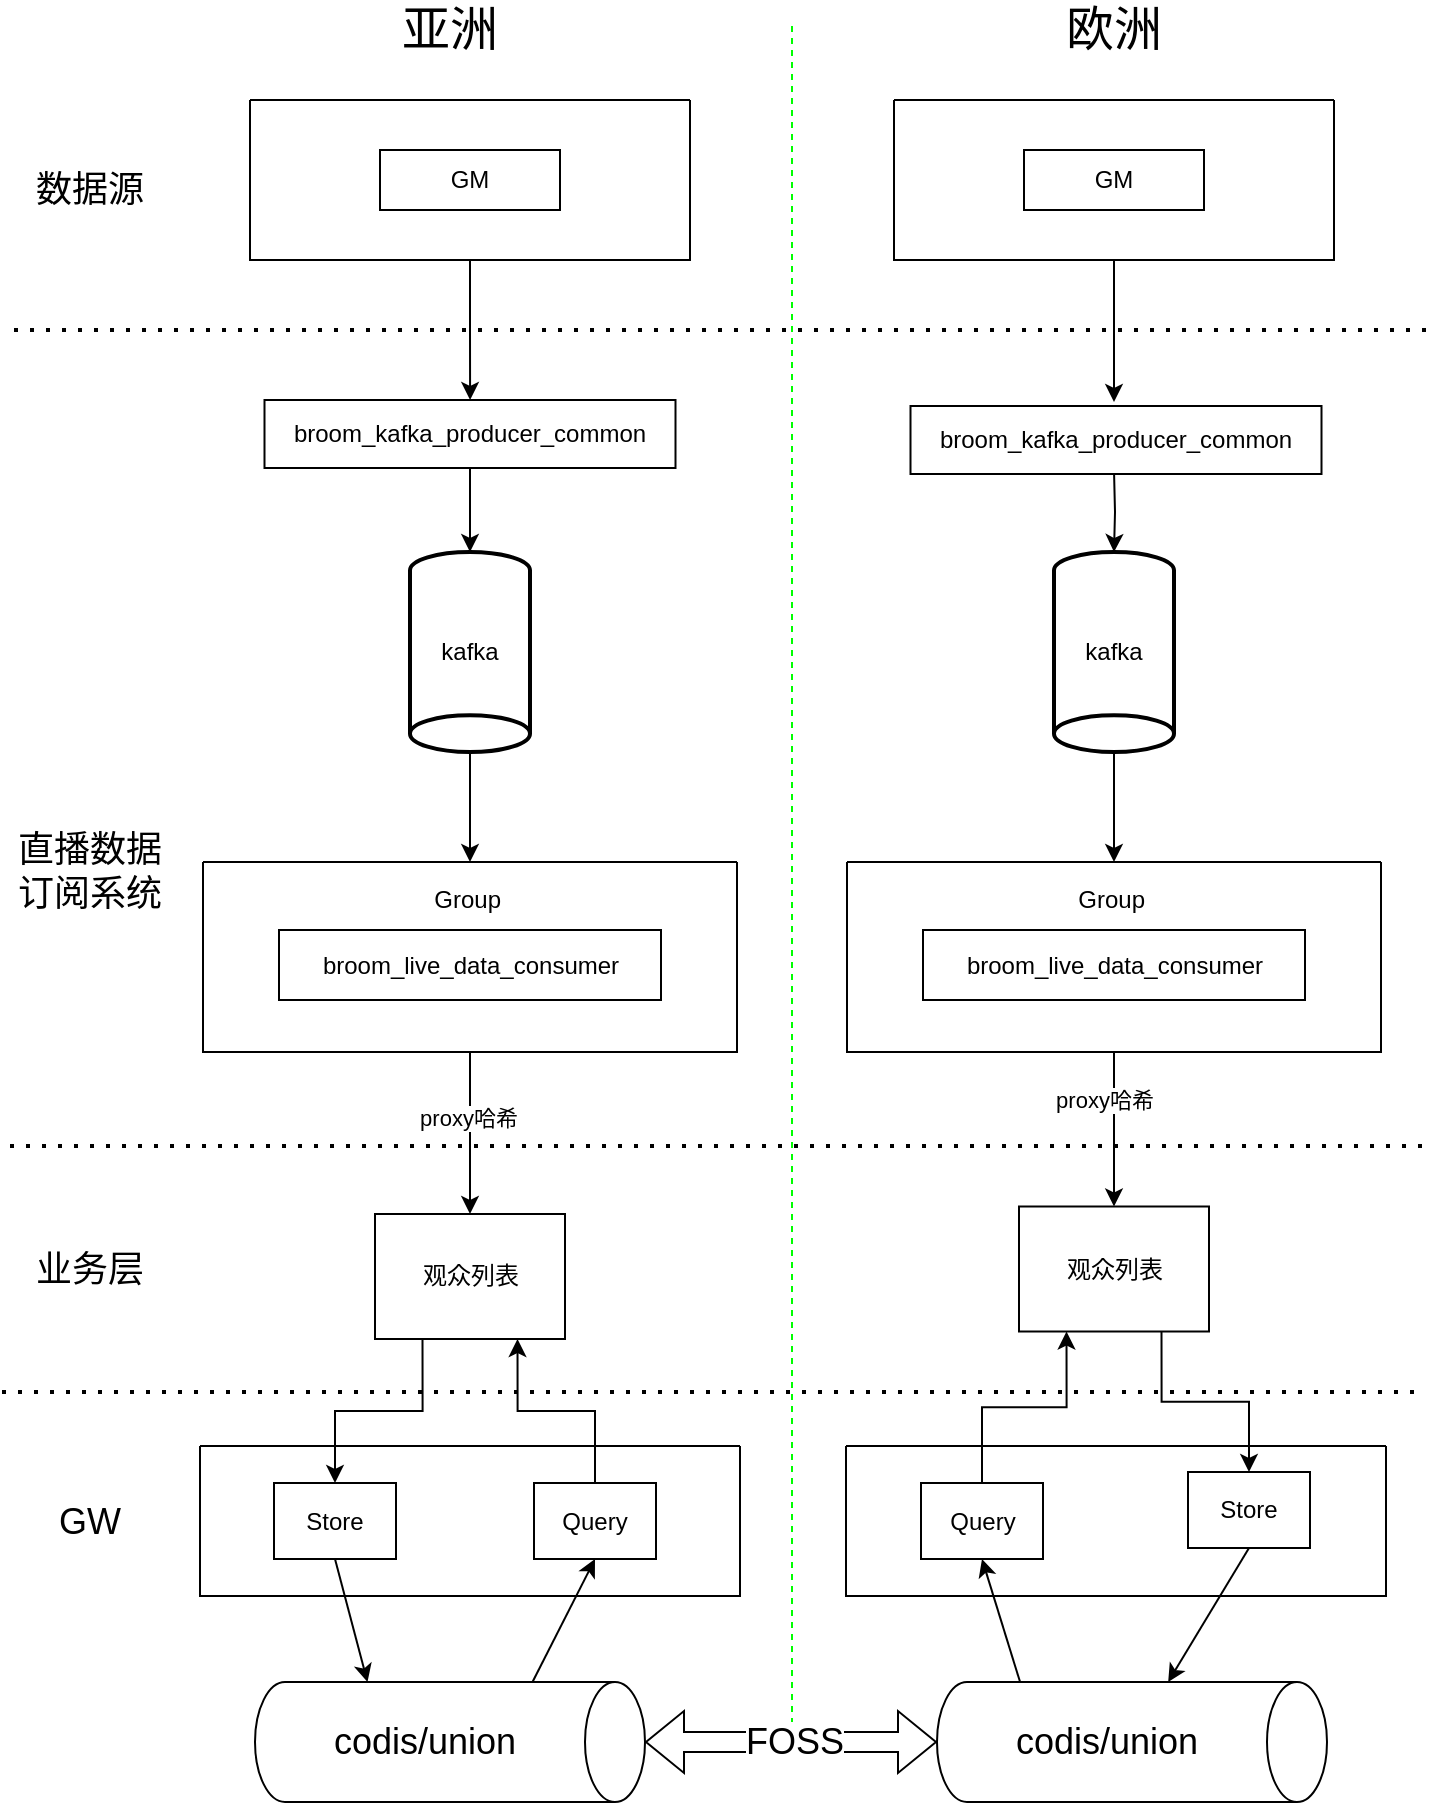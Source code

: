 <mxfile version="20.0.1" type="github">
  <diagram id="gsZYS-V4wySIiN6geGYU" name="Page-1">
    <mxGraphModel dx="1422" dy="771" grid="0" gridSize="10" guides="1" tooltips="1" connect="1" arrows="1" fold="1" page="1" pageScale="1" pageWidth="827" pageHeight="1169" math="0" shadow="0">
      <root>
        <mxCell id="0" />
        <mxCell id="1" parent="0" />
        <mxCell id="m6_ld3KDYOjiRSKoo81R-40" style="edgeStyle=orthogonalEdgeStyle;rounded=0;orthogonalLoop=1;jettySize=auto;html=1;exitX=0.5;exitY=1;exitDx=0;exitDy=0;" parent="1" source="m6_ld3KDYOjiRSKoo81R-1" target="aTzzNSq5OnIPz9EDc39E-1" edge="1">
          <mxGeometry relative="1" as="geometry">
            <mxPoint x="290" y="225" as="targetPoint" />
          </mxGeometry>
        </mxCell>
        <mxCell id="m6_ld3KDYOjiRSKoo81R-1" value="" style="swimlane;startSize=0;" parent="1" vertex="1">
          <mxGeometry x="180" y="100" width="220" height="80" as="geometry" />
        </mxCell>
        <mxCell id="m6_ld3KDYOjiRSKoo81R-2" value="GM" style="rounded=0;whiteSpace=wrap;html=1;" parent="m6_ld3KDYOjiRSKoo81R-1" vertex="1">
          <mxGeometry x="65" y="25" width="90" height="30" as="geometry" />
        </mxCell>
        <mxCell id="aTzzNSq5OnIPz9EDc39E-10" style="edgeStyle=orthogonalEdgeStyle;rounded=0;orthogonalLoop=1;jettySize=auto;html=1;exitX=1;exitY=0.5;exitDx=0;exitDy=0;exitPerimeter=0;" parent="1" source="m6_ld3KDYOjiRSKoo81R-11" target="aTzzNSq5OnIPz9EDc39E-6" edge="1">
          <mxGeometry relative="1" as="geometry" />
        </mxCell>
        <mxCell id="m6_ld3KDYOjiRSKoo81R-11" value="kafka" style="strokeWidth=2;html=1;shape=mxgraph.flowchart.direct_data;whiteSpace=wrap;direction=south;" parent="1" vertex="1">
          <mxGeometry x="260" y="326" width="60" height="100" as="geometry" />
        </mxCell>
        <mxCell id="m6_ld3KDYOjiRSKoo81R-21" value="" style="endArrow=none;dashed=1;html=1;dashPattern=1 3;strokeWidth=2;rounded=0;" parent="1" edge="1">
          <mxGeometry width="50" height="50" relative="1" as="geometry">
            <mxPoint x="62" y="215" as="sourcePoint" />
            <mxPoint x="772" y="215" as="targetPoint" />
          </mxGeometry>
        </mxCell>
        <mxCell id="m6_ld3KDYOjiRSKoo81R-34" value="" style="endArrow=none;dashed=1;html=1;dashPattern=1 3;strokeWidth=2;rounded=0;" parent="1" edge="1">
          <mxGeometry width="50" height="50" relative="1" as="geometry">
            <mxPoint x="60" y="623" as="sourcePoint" />
            <mxPoint x="770" y="623" as="targetPoint" />
          </mxGeometry>
        </mxCell>
        <mxCell id="m6_ld3KDYOjiRSKoo81R-42" value="&lt;font style=&quot;font-size: 18px&quot;&gt;数据源&lt;/font&gt;" style="text;html=1;strokeColor=none;fillColor=none;align=center;verticalAlign=middle;whiteSpace=wrap;rounded=0;" parent="1" vertex="1">
          <mxGeometry x="70" y="130" width="60" height="30" as="geometry" />
        </mxCell>
        <mxCell id="m6_ld3KDYOjiRSKoo81R-44" value="&lt;span style=&quot;font-size: 18px&quot;&gt;直播数据订阅系统&lt;/span&gt;" style="text;html=1;strokeColor=none;fillColor=none;align=center;verticalAlign=middle;whiteSpace=wrap;rounded=0;" parent="1" vertex="1">
          <mxGeometry x="60" y="470" width="80" height="32" as="geometry" />
        </mxCell>
        <mxCell id="m6_ld3KDYOjiRSKoo81R-45" value="&lt;font style=&quot;font-size: 18px&quot;&gt;业务层&lt;br&gt;&lt;/font&gt;" style="text;html=1;strokeColor=none;fillColor=none;align=center;verticalAlign=middle;whiteSpace=wrap;rounded=0;" parent="1" vertex="1">
          <mxGeometry x="60" y="668.5" width="80" height="32" as="geometry" />
        </mxCell>
        <mxCell id="m6_ld3KDYOjiRSKoo81R-47" value="" style="endArrow=none;dashed=1;html=1;rounded=0;fontSize=18;strokeColor=#00FF00;" parent="1" edge="1">
          <mxGeometry width="50" height="50" relative="1" as="geometry">
            <mxPoint x="451" y="930" as="sourcePoint" />
            <mxPoint x="451" y="60" as="targetPoint" />
          </mxGeometry>
        </mxCell>
        <mxCell id="aTzzNSq5OnIPz9EDc39E-14" style="edgeStyle=orthogonalEdgeStyle;rounded=0;orthogonalLoop=1;jettySize=auto;html=1;exitX=1;exitY=0.5;exitDx=0;exitDy=0;exitPerimeter=0;entryX=0.5;entryY=0;entryDx=0;entryDy=0;" parent="1" source="m6_ld3KDYOjiRSKoo81R-54" target="aTzzNSq5OnIPz9EDc39E-11" edge="1">
          <mxGeometry relative="1" as="geometry" />
        </mxCell>
        <mxCell id="m6_ld3KDYOjiRSKoo81R-54" value="kafka" style="strokeWidth=2;html=1;shape=mxgraph.flowchart.direct_data;whiteSpace=wrap;direction=south;" parent="1" vertex="1">
          <mxGeometry x="582" y="326" width="60" height="100" as="geometry" />
        </mxCell>
        <mxCell id="m6_ld3KDYOjiRSKoo81R-66" style="edgeStyle=orthogonalEdgeStyle;rounded=0;orthogonalLoop=1;jettySize=auto;html=1;exitX=0.5;exitY=1;exitDx=0;exitDy=0;entryX=0.5;entryY=0;entryDx=0;entryDy=0;" parent="1" source="m6_ld3KDYOjiRSKoo81R-67" edge="1">
          <mxGeometry relative="1" as="geometry">
            <mxPoint x="612" y="251" as="targetPoint" />
          </mxGeometry>
        </mxCell>
        <mxCell id="m6_ld3KDYOjiRSKoo81R-67" value="" style="swimlane;startSize=0;" parent="1" vertex="1">
          <mxGeometry x="502" y="100" width="220" height="80" as="geometry" />
        </mxCell>
        <mxCell id="m6_ld3KDYOjiRSKoo81R-68" value="GM" style="rounded=0;whiteSpace=wrap;html=1;" parent="m6_ld3KDYOjiRSKoo81R-67" vertex="1">
          <mxGeometry x="65" y="25" width="90" height="30" as="geometry" />
        </mxCell>
        <mxCell id="m6_ld3KDYOjiRSKoo81R-73" value="&lt;font style=&quot;font-size: 24px&quot;&gt;亚洲&lt;/font&gt;" style="text;html=1;strokeColor=none;fillColor=none;align=center;verticalAlign=middle;whiteSpace=wrap;rounded=0;fontSize=18;" parent="1" vertex="1">
          <mxGeometry x="250" y="50" width="60" height="30" as="geometry" />
        </mxCell>
        <mxCell id="m6_ld3KDYOjiRSKoo81R-74" value="&lt;font style=&quot;font-size: 24px&quot;&gt;欧洲&lt;/font&gt;" style="text;html=1;strokeColor=none;fillColor=none;align=center;verticalAlign=middle;whiteSpace=wrap;rounded=0;fontSize=18;" parent="1" vertex="1">
          <mxGeometry x="582" y="50" width="60" height="30" as="geometry" />
        </mxCell>
        <mxCell id="m6_ld3KDYOjiRSKoo81R-81" style="edgeStyle=none;rounded=0;orthogonalLoop=1;jettySize=auto;html=1;exitX=0.5;exitY=0;exitDx=0;exitDy=0;exitPerimeter=0;fontSize=18;strokeColor=#000000;shape=flexArrow;startArrow=block;" parent="1" source="m6_ld3KDYOjiRSKoo81R-79" target="m6_ld3KDYOjiRSKoo81R-80" edge="1">
          <mxGeometry relative="1" as="geometry" />
        </mxCell>
        <mxCell id="m6_ld3KDYOjiRSKoo81R-82" value="FOSS" style="edgeLabel;html=1;align=center;verticalAlign=middle;resizable=0;points=[];fontSize=18;" parent="m6_ld3KDYOjiRSKoo81R-81" vertex="1" connectable="0">
          <mxGeometry x="0.152" y="-1" relative="1" as="geometry">
            <mxPoint x="-10" y="-1" as="offset" />
          </mxGeometry>
        </mxCell>
        <mxCell id="m6_ld3KDYOjiRSKoo81R-108" style="edgeStyle=none;rounded=0;orthogonalLoop=1;jettySize=auto;html=1;exitX=0;exitY=0;exitDx=0;exitDy=56.25;exitPerimeter=0;entryX=0.5;entryY=1;entryDx=0;entryDy=0;fontSize=18;startArrow=none;startFill=0;strokeColor=#000000;" parent="1" source="m6_ld3KDYOjiRSKoo81R-79" target="m6_ld3KDYOjiRSKoo81R-84" edge="1">
          <mxGeometry relative="1" as="geometry" />
        </mxCell>
        <mxCell id="m6_ld3KDYOjiRSKoo81R-79" value="&lt;span&gt;codis/union&lt;/span&gt;" style="shape=cylinder3;whiteSpace=wrap;html=1;boundedLbl=1;backgroundOutline=1;size=15;fontSize=18;direction=south;" parent="1" vertex="1">
          <mxGeometry x="182.5" y="891" width="195" height="60" as="geometry" />
        </mxCell>
        <mxCell id="m6_ld3KDYOjiRSKoo81R-80" value="&lt;span&gt;codis/union&lt;/span&gt;" style="shape=cylinder3;whiteSpace=wrap;html=1;boundedLbl=1;backgroundOutline=1;size=15;fontSize=18;direction=south;" parent="1" vertex="1">
          <mxGeometry x="523.5" y="891" width="195" height="60" as="geometry" />
        </mxCell>
        <mxCell id="m6_ld3KDYOjiRSKoo81R-83" value="" style="swimlane;startSize=0;" parent="1" vertex="1">
          <mxGeometry x="155" y="773" width="270" height="75" as="geometry" />
        </mxCell>
        <mxCell id="m6_ld3KDYOjiRSKoo81R-84" value="Query" style="rounded=0;whiteSpace=wrap;html=1;" parent="m6_ld3KDYOjiRSKoo81R-83" vertex="1">
          <mxGeometry x="167" y="18.5" width="61" height="38" as="geometry" />
        </mxCell>
        <mxCell id="m6_ld3KDYOjiRSKoo81R-86" value="Store" style="rounded=0;whiteSpace=wrap;html=1;" parent="m6_ld3KDYOjiRSKoo81R-83" vertex="1">
          <mxGeometry x="37" y="18.5" width="61" height="38" as="geometry" />
        </mxCell>
        <mxCell id="m6_ld3KDYOjiRSKoo81R-85" value="&lt;font style=&quot;font-size: 18px&quot;&gt;GW&lt;br&gt;&lt;/font&gt;" style="text;html=1;strokeColor=none;fillColor=none;align=center;verticalAlign=middle;whiteSpace=wrap;rounded=0;" parent="1" vertex="1">
          <mxGeometry x="60" y="794.5" width="80" height="32" as="geometry" />
        </mxCell>
        <mxCell id="m6_ld3KDYOjiRSKoo81R-87" value="" style="swimlane;startSize=0;" parent="1" vertex="1">
          <mxGeometry x="478" y="773" width="270" height="75" as="geometry" />
        </mxCell>
        <mxCell id="m6_ld3KDYOjiRSKoo81R-88" value="Query" style="rounded=0;whiteSpace=wrap;html=1;" parent="m6_ld3KDYOjiRSKoo81R-87" vertex="1">
          <mxGeometry x="37.5" y="18.5" width="61" height="38" as="geometry" />
        </mxCell>
        <mxCell id="m6_ld3KDYOjiRSKoo81R-89" value="Store" style="rounded=0;whiteSpace=wrap;html=1;" parent="m6_ld3KDYOjiRSKoo81R-87" vertex="1">
          <mxGeometry x="171" y="13" width="61" height="38" as="geometry" />
        </mxCell>
        <mxCell id="m6_ld3KDYOjiRSKoo81R-95" style="edgeStyle=none;rounded=0;orthogonalLoop=1;jettySize=auto;html=1;exitX=0.5;exitY=1;exitDx=0;exitDy=0;fontSize=18;startArrow=none;startFill=0;strokeColor=#000000;entryX=0;entryY=0;entryDx=0;entryDy=138.75;entryPerimeter=0;" parent="1" source="m6_ld3KDYOjiRSKoo81R-86" target="m6_ld3KDYOjiRSKoo81R-79" edge="1">
          <mxGeometry relative="1" as="geometry">
            <mxPoint x="341" y="889" as="targetPoint" />
          </mxGeometry>
        </mxCell>
        <mxCell id="m6_ld3KDYOjiRSKoo81R-99" style="edgeStyle=none;rounded=0;orthogonalLoop=1;jettySize=auto;html=1;fontSize=18;startArrow=none;startFill=0;strokeColor=#000000;entryX=0.5;entryY=1;entryDx=0;entryDy=0;exitX=0;exitY=0.787;exitDx=0;exitDy=0;exitPerimeter=0;" parent="1" source="m6_ld3KDYOjiRSKoo81R-80" target="m6_ld3KDYOjiRSKoo81R-88" edge="1">
          <mxGeometry relative="1" as="geometry">
            <mxPoint x="513" y="861" as="sourcePoint" />
            <mxPoint x="556" y="889" as="targetPoint" />
          </mxGeometry>
        </mxCell>
        <mxCell id="m6_ld3KDYOjiRSKoo81R-100" style="edgeStyle=none;rounded=0;orthogonalLoop=1;jettySize=auto;html=1;exitX=0.5;exitY=1;exitDx=0;exitDy=0;fontSize=18;startArrow=none;startFill=0;strokeColor=#000000;" parent="1" source="m6_ld3KDYOjiRSKoo81R-89" target="m6_ld3KDYOjiRSKoo81R-80" edge="1">
          <mxGeometry relative="1" as="geometry" />
        </mxCell>
        <mxCell id="m6_ld3KDYOjiRSKoo81R-104" value="" style="endArrow=none;dashed=1;html=1;dashPattern=1 3;strokeWidth=2;rounded=0;" parent="1" edge="1">
          <mxGeometry width="50" height="50" relative="1" as="geometry">
            <mxPoint x="56" y="746" as="sourcePoint" />
            <mxPoint x="766" y="746" as="targetPoint" />
          </mxGeometry>
        </mxCell>
        <mxCell id="L9ZuhdiwO2AnwJyVNEzv-21" style="edgeStyle=orthogonalEdgeStyle;rounded=0;orthogonalLoop=1;jettySize=auto;html=1;exitX=0.75;exitY=1;exitDx=0;exitDy=0;entryX=0.5;entryY=0;entryDx=0;entryDy=0;" parent="1" source="m6_ld3KDYOjiRSKoo81R-105" target="m6_ld3KDYOjiRSKoo81R-89" edge="1">
          <mxGeometry relative="1" as="geometry" />
        </mxCell>
        <mxCell id="m6_ld3KDYOjiRSKoo81R-105" value="观众列表" style="rounded=0;whiteSpace=wrap;html=1;" parent="1" vertex="1">
          <mxGeometry x="564.5" y="653.25" width="95" height="62.5" as="geometry" />
        </mxCell>
        <mxCell id="L9ZuhdiwO2AnwJyVNEzv-18" style="edgeStyle=orthogonalEdgeStyle;rounded=0;orthogonalLoop=1;jettySize=auto;html=1;exitX=0.25;exitY=1;exitDx=0;exitDy=0;entryX=0.5;entryY=0;entryDx=0;entryDy=0;" parent="1" source="m6_ld3KDYOjiRSKoo81R-110" target="m6_ld3KDYOjiRSKoo81R-86" edge="1">
          <mxGeometry relative="1" as="geometry" />
        </mxCell>
        <mxCell id="m6_ld3KDYOjiRSKoo81R-110" value="观众列表" style="rounded=0;whiteSpace=wrap;html=1;" parent="1" vertex="1">
          <mxGeometry x="242.5" y="657" width="95" height="62.5" as="geometry" />
        </mxCell>
        <mxCell id="aTzzNSq5OnIPz9EDc39E-3" style="edgeStyle=orthogonalEdgeStyle;rounded=0;orthogonalLoop=1;jettySize=auto;html=1;exitX=0.5;exitY=1;exitDx=0;exitDy=0;entryX=0;entryY=0.5;entryDx=0;entryDy=0;entryPerimeter=0;" parent="1" source="aTzzNSq5OnIPz9EDc39E-1" target="m6_ld3KDYOjiRSKoo81R-11" edge="1">
          <mxGeometry relative="1" as="geometry" />
        </mxCell>
        <mxCell id="aTzzNSq5OnIPz9EDc39E-1" value="broom_kafka_producer_common" style="rounded=0;whiteSpace=wrap;html=1;" parent="1" vertex="1">
          <mxGeometry x="187.25" y="250" width="205.5" height="34" as="geometry" />
        </mxCell>
        <mxCell id="aTzzNSq5OnIPz9EDc39E-4" style="edgeStyle=orthogonalEdgeStyle;rounded=0;orthogonalLoop=1;jettySize=auto;html=1;exitX=0.5;exitY=1;exitDx=0;exitDy=0;entryX=0;entryY=0.5;entryDx=0;entryDy=0;entryPerimeter=0;" parent="1" target="m6_ld3KDYOjiRSKoo81R-54" edge="1">
          <mxGeometry relative="1" as="geometry">
            <mxPoint x="612" y="285" as="sourcePoint" />
          </mxGeometry>
        </mxCell>
        <mxCell id="aTzzNSq5OnIPz9EDc39E-18" style="edgeStyle=orthogonalEdgeStyle;rounded=0;orthogonalLoop=1;jettySize=auto;html=1;exitX=0.5;exitY=1;exitDx=0;exitDy=0;" parent="1" source="aTzzNSq5OnIPz9EDc39E-6" target="m6_ld3KDYOjiRSKoo81R-110" edge="1">
          <mxGeometry relative="1" as="geometry" />
        </mxCell>
        <mxCell id="aTzzNSq5OnIPz9EDc39E-6" value="" style="swimlane;startSize=0;" parent="1" vertex="1">
          <mxGeometry x="156.5" y="481" width="267" height="95" as="geometry" />
        </mxCell>
        <mxCell id="aTzzNSq5OnIPz9EDc39E-7" value="broom_live_data_consumer" style="rounded=0;whiteSpace=wrap;html=1;" parent="aTzzNSq5OnIPz9EDc39E-6" vertex="1">
          <mxGeometry x="38" y="34" width="191" height="35" as="geometry" />
        </mxCell>
        <mxCell id="aTzzNSq5OnIPz9EDc39E-8" value="Group&amp;nbsp;" style="text;html=1;align=center;verticalAlign=middle;resizable=0;points=[];autosize=1;strokeColor=none;fillColor=none;" parent="aTzzNSq5OnIPz9EDc39E-6" vertex="1">
          <mxGeometry x="110" y="10" width="47" height="18" as="geometry" />
        </mxCell>
        <mxCell id="aTzzNSq5OnIPz9EDc39E-21" style="edgeStyle=orthogonalEdgeStyle;rounded=0;orthogonalLoop=1;jettySize=auto;html=1;exitX=0.5;exitY=1;exitDx=0;exitDy=0;entryX=0.5;entryY=0;entryDx=0;entryDy=0;" parent="1" source="aTzzNSq5OnIPz9EDc39E-11" target="m6_ld3KDYOjiRSKoo81R-105" edge="1">
          <mxGeometry relative="1" as="geometry" />
        </mxCell>
        <mxCell id="aTzzNSq5OnIPz9EDc39E-11" value="" style="swimlane;startSize=0;" parent="1" vertex="1">
          <mxGeometry x="478.5" y="481" width="267" height="95" as="geometry" />
        </mxCell>
        <mxCell id="aTzzNSq5OnIPz9EDc39E-12" value="broom_live_data_consumer" style="rounded=0;whiteSpace=wrap;html=1;" parent="aTzzNSq5OnIPz9EDc39E-11" vertex="1">
          <mxGeometry x="38" y="34" width="191" height="35" as="geometry" />
        </mxCell>
        <mxCell id="aTzzNSq5OnIPz9EDc39E-13" value="Group&amp;nbsp;" style="text;html=1;align=center;verticalAlign=middle;resizable=0;points=[];autosize=1;strokeColor=none;fillColor=none;" parent="aTzzNSq5OnIPz9EDc39E-11" vertex="1">
          <mxGeometry x="110" y="10" width="47" height="18" as="geometry" />
        </mxCell>
        <mxCell id="lkviX5Y2xE-Iy3tyt4G0-5" value="broom_kafka_producer_common" style="rounded=0;whiteSpace=wrap;html=1;" parent="1" vertex="1">
          <mxGeometry x="510.25" y="253" width="205.5" height="34" as="geometry" />
        </mxCell>
        <mxCell id="L9ZuhdiwO2AnwJyVNEzv-14" value="proxy哈希" style="edgeLabel;html=1;align=center;verticalAlign=middle;resizable=0;points=[];" parent="1" vertex="1" connectable="0">
          <mxGeometry x="351.0" y="618" as="geometry">
            <mxPoint x="-62" y="-9" as="offset" />
          </mxGeometry>
        </mxCell>
        <mxCell id="L9ZuhdiwO2AnwJyVNEzv-17" value="proxy哈希" style="edgeLabel;html=1;align=center;verticalAlign=middle;resizable=0;points=[];" parent="1" vertex="1" connectable="0">
          <mxGeometry x="669.0" y="609" as="geometry">
            <mxPoint x="-62" y="-9" as="offset" />
          </mxGeometry>
        </mxCell>
        <mxCell id="L9ZuhdiwO2AnwJyVNEzv-19" style="edgeStyle=orthogonalEdgeStyle;rounded=0;orthogonalLoop=1;jettySize=auto;html=1;exitX=0.5;exitY=0;exitDx=0;exitDy=0;entryX=0.75;entryY=1;entryDx=0;entryDy=0;" parent="1" source="m6_ld3KDYOjiRSKoo81R-84" target="m6_ld3KDYOjiRSKoo81R-110" edge="1">
          <mxGeometry relative="1" as="geometry" />
        </mxCell>
        <mxCell id="L9ZuhdiwO2AnwJyVNEzv-20" style="edgeStyle=orthogonalEdgeStyle;rounded=0;orthogonalLoop=1;jettySize=auto;html=1;exitX=0.5;exitY=0;exitDx=0;exitDy=0;entryX=0.25;entryY=1;entryDx=0;entryDy=0;" parent="1" source="m6_ld3KDYOjiRSKoo81R-88" target="m6_ld3KDYOjiRSKoo81R-105" edge="1">
          <mxGeometry relative="1" as="geometry" />
        </mxCell>
      </root>
    </mxGraphModel>
  </diagram>
</mxfile>
